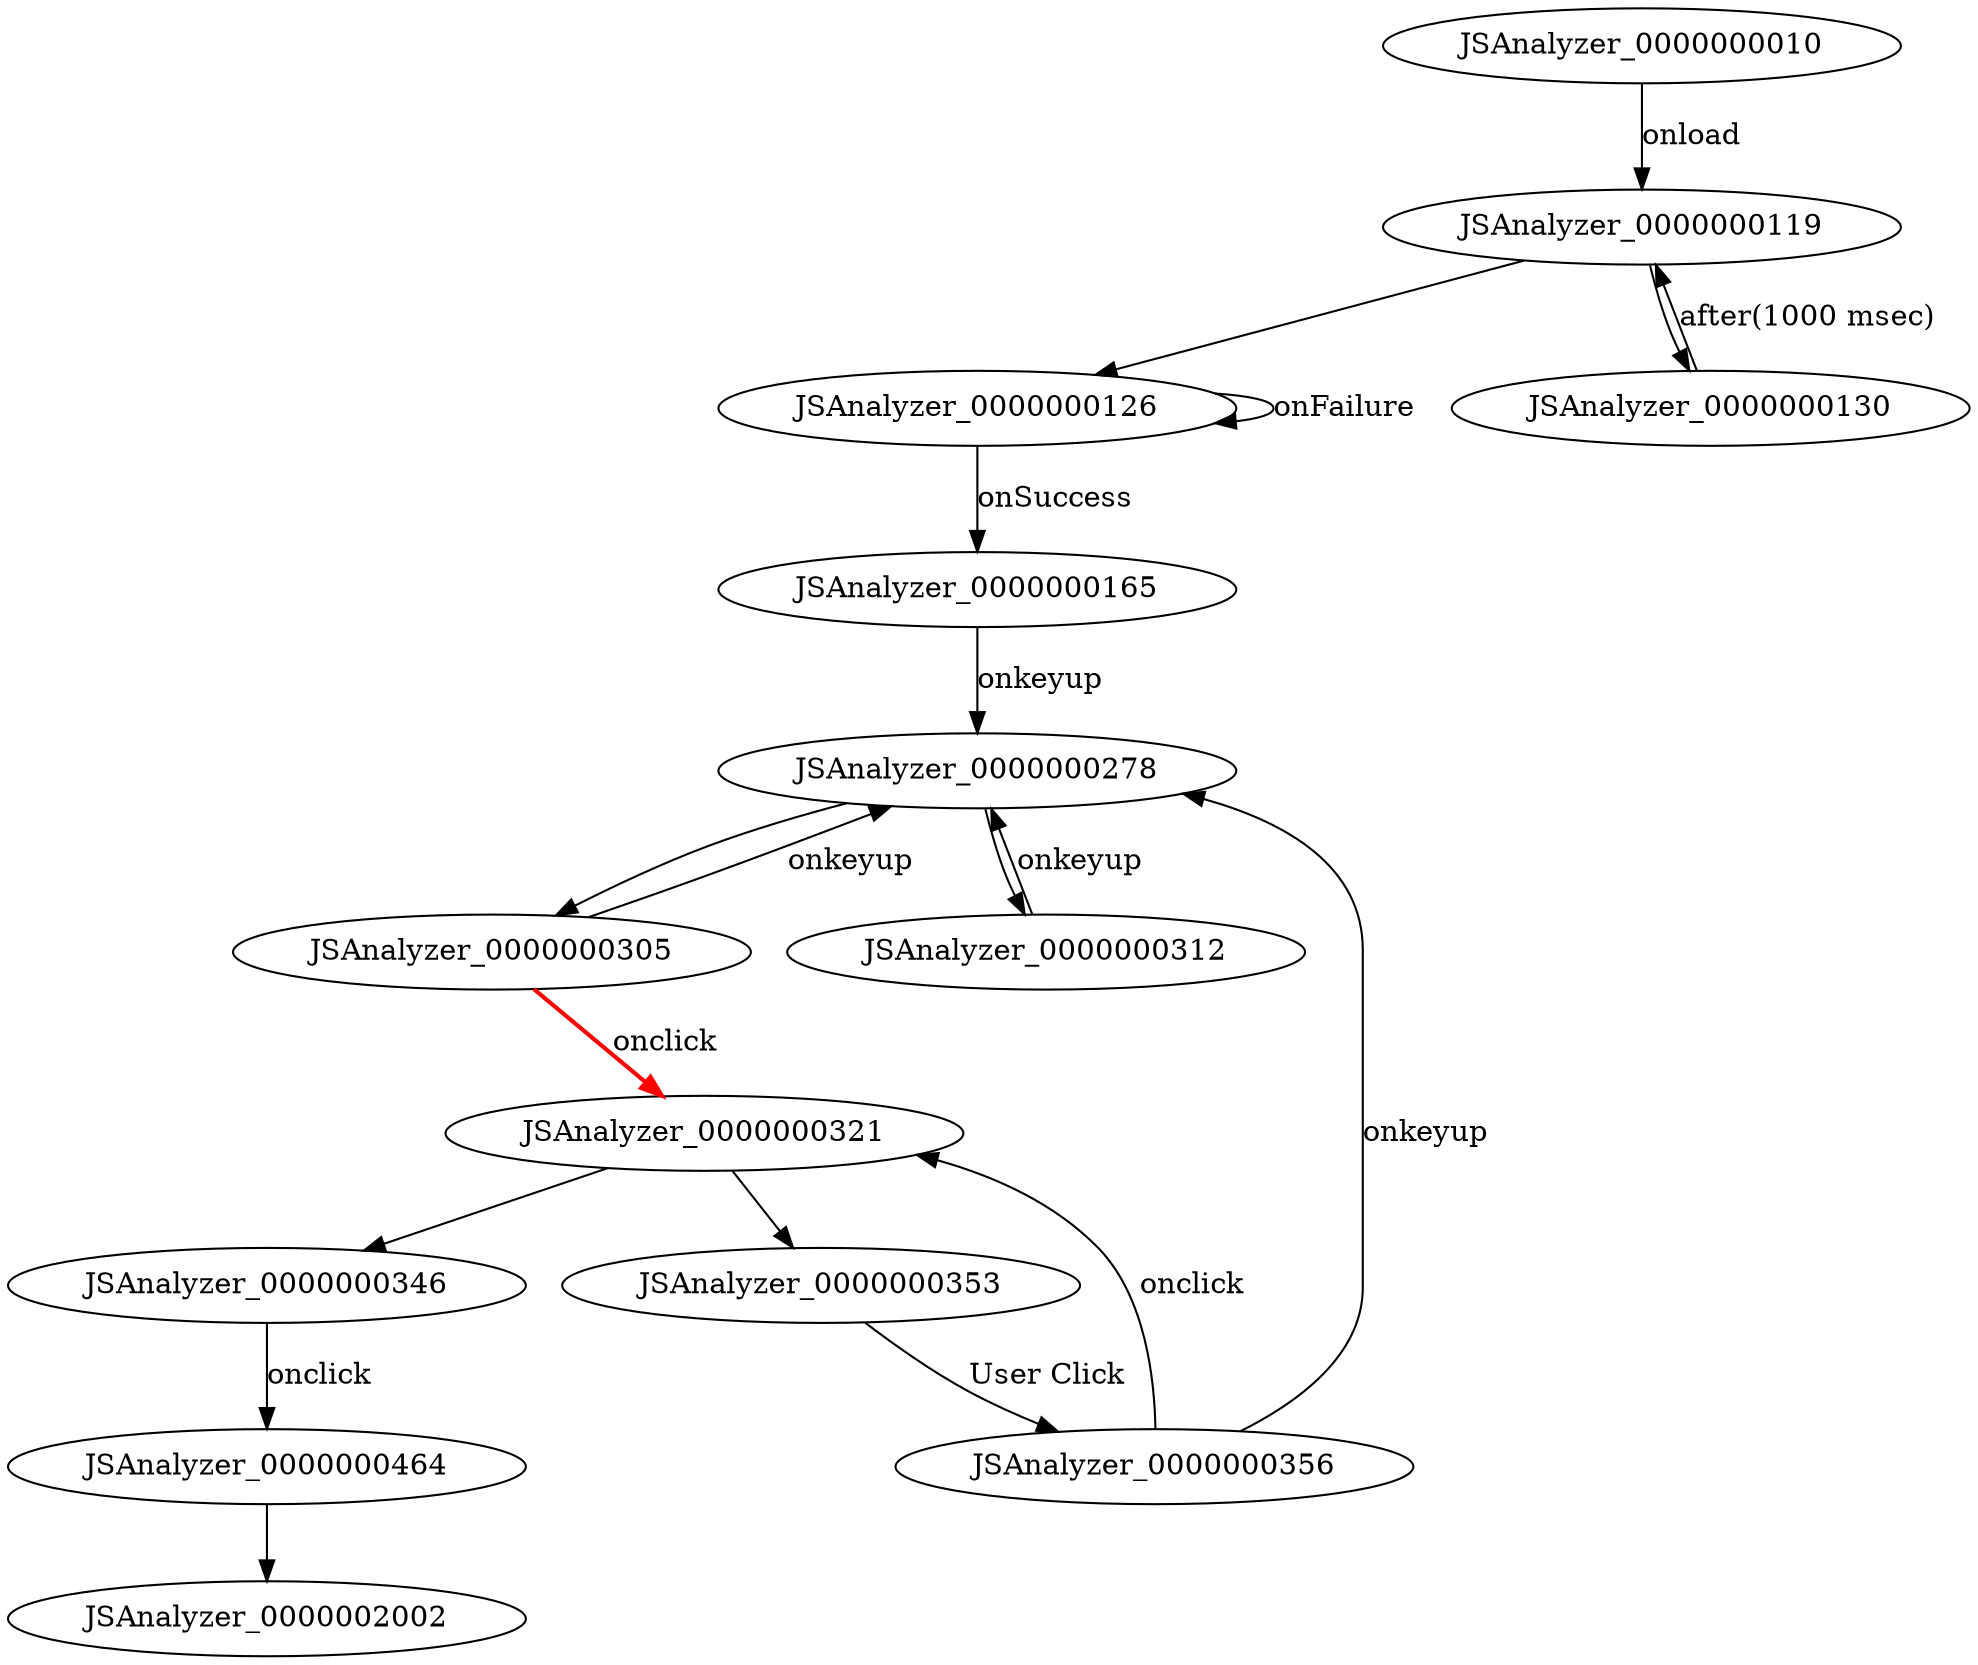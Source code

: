 digraph FSM {
JSAnalyzer_0000000010;
JSAnalyzer_0000000119;
JSAnalyzer_0000000126;
JSAnalyzer_0000000130;
JSAnalyzer_0000000165;
JSAnalyzer_0000000278;
JSAnalyzer_0000000305;
JSAnalyzer_0000000312;
JSAnalyzer_0000000321;
JSAnalyzer_0000000346;
JSAnalyzer_0000000353;
JSAnalyzer_0000000464;
JSAnalyzer_0000000356;
JSAnalyzer_0000000119 -> JSAnalyzer_0000000126 []
JSAnalyzer_0000000119 -> JSAnalyzer_0000000130 []
JSAnalyzer_0000000278 -> JSAnalyzer_0000000305 []
JSAnalyzer_0000000278 -> JSAnalyzer_0000000312 []
JSAnalyzer_0000000321 -> JSAnalyzer_0000000346 []
JSAnalyzer_0000000321 -> JSAnalyzer_0000000353 []
JSAnalyzer_0000000010 -> JSAnalyzer_0000000119 [label="onload"]
JSAnalyzer_0000000126 -> JSAnalyzer_0000000165 [label="onSuccess"]
JSAnalyzer_0000000126 -> JSAnalyzer_0000000126 [label="onFailure"]
JSAnalyzer_0000000130 -> JSAnalyzer_0000000119 [label="after(1000 msec)"]
JSAnalyzer_0000000165 -> JSAnalyzer_0000000278 [label="onkeyup"]
JSAnalyzer_0000000305 -> JSAnalyzer_0000000278 [label="onkeyup"]
JSAnalyzer_0000000305 -> JSAnalyzer_0000000321 [label="onclick",style=bold,color=red]
JSAnalyzer_0000000312 -> JSAnalyzer_0000000278 [label="onkeyup"]
JSAnalyzer_0000000346 -> JSAnalyzer_0000000464 [label="onclick"]
JSAnalyzer_0000000353 -> JSAnalyzer_0000000356 [label="User Click"]
JSAnalyzer_0000000356 -> JSAnalyzer_0000000278 [label="onkeyup"]
JSAnalyzer_0000000356 -> JSAnalyzer_0000000321 [label="onclick"]
JSAnalyzer_0000000464 -> JSAnalyzer_0000002002 []
}
